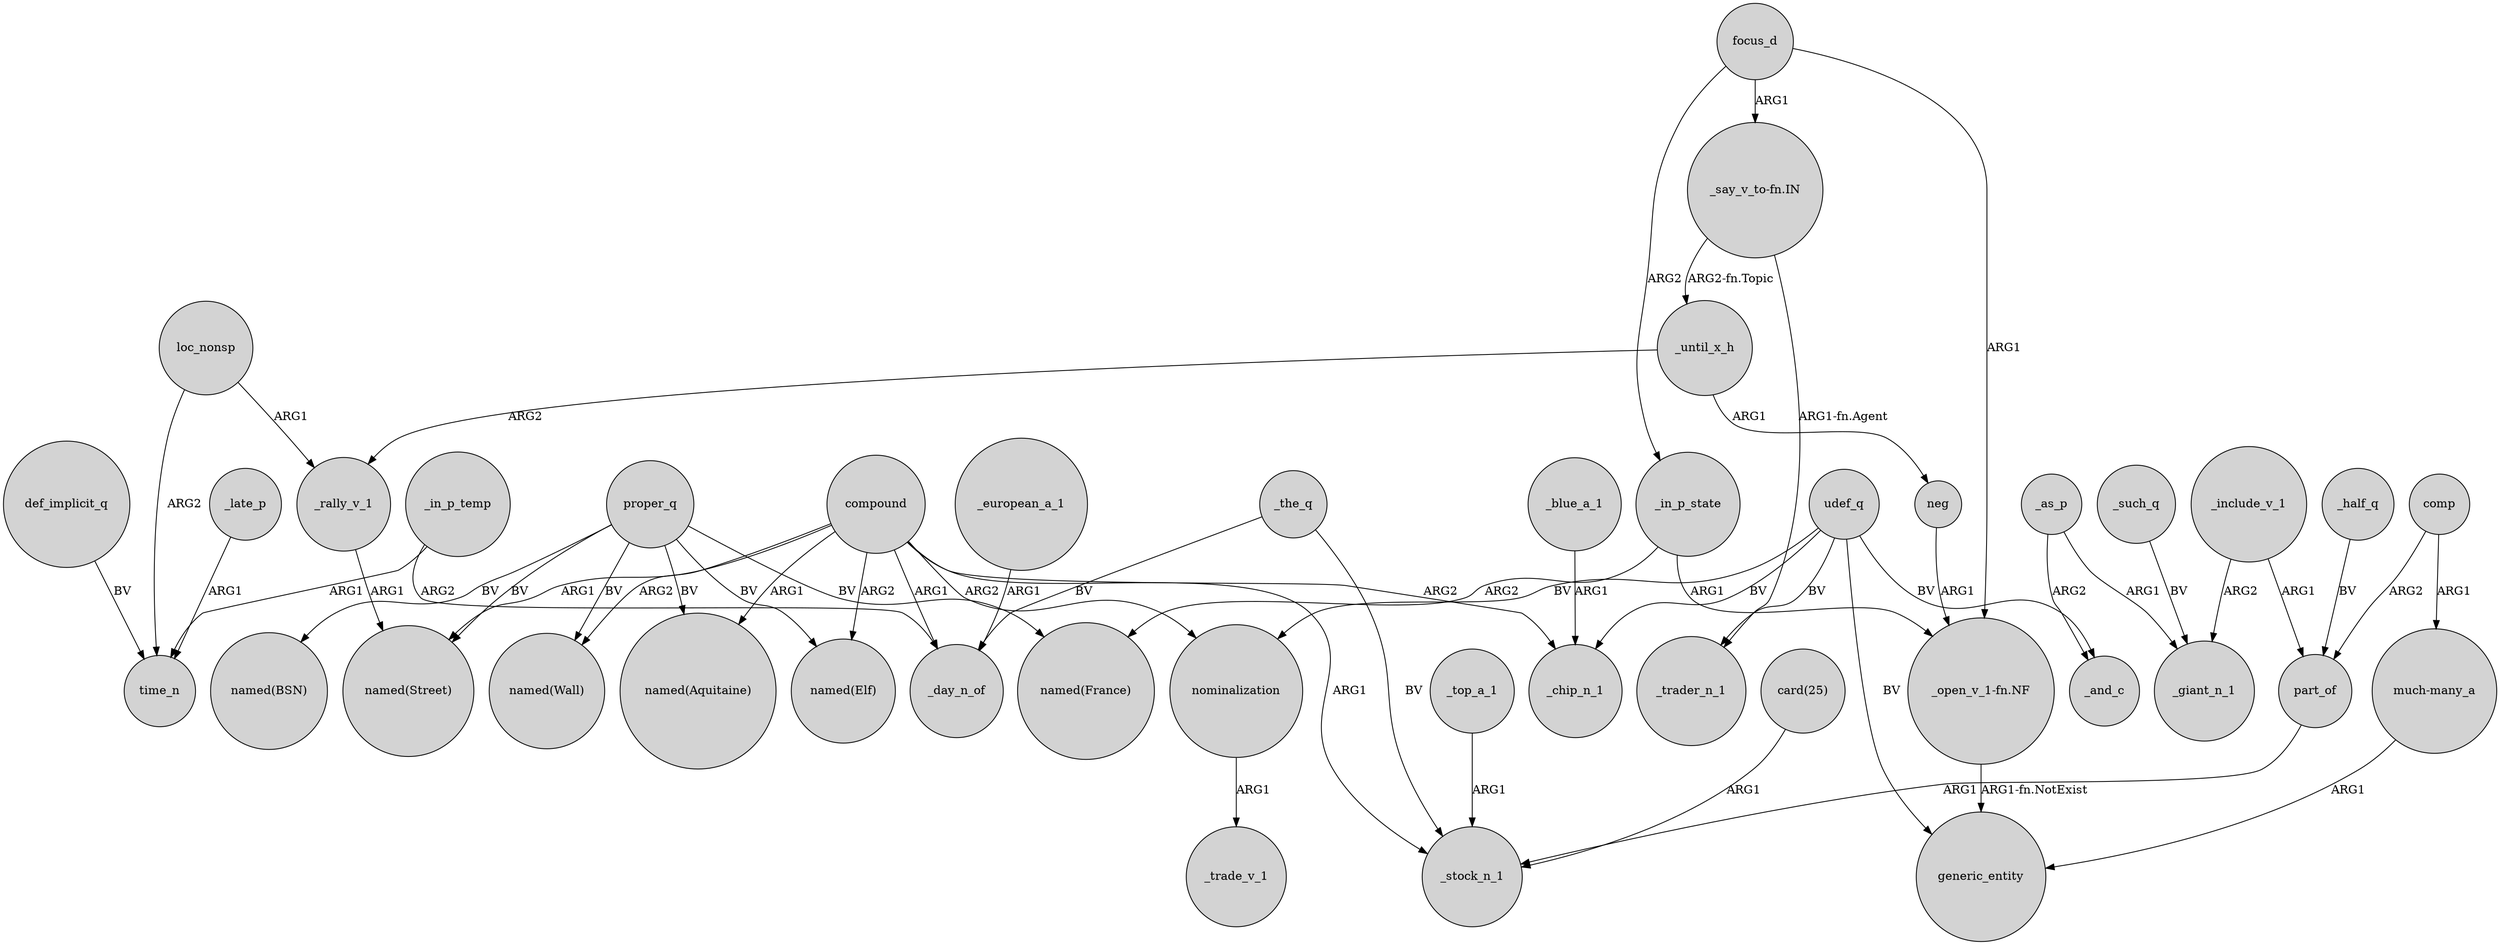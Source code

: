 digraph {
	node [shape=circle style=filled]
	_late_p -> time_n [label=ARG1]
	udef_q -> generic_entity [label=BV]
	part_of -> _stock_n_1 [label=ARG1]
	def_implicit_q -> time_n [label=BV]
	udef_q -> _trader_n_1 [label=BV]
	compound -> "named(Street)" [label=ARG1]
	"much-many_a" -> generic_entity [label=ARG1]
	_as_p -> _giant_n_1 [label=ARG1]
	proper_q -> "named(Elf)" [label=BV]
	_the_q -> _stock_n_1 [label=BV]
	_in_p_state -> "named(France)" [label=ARG2]
	comp -> part_of [label=ARG2]
	proper_q -> "named(Wall)" [label=BV]
	_rally_v_1 -> "named(Street)" [label=ARG1]
	focus_d -> _in_p_state [label=ARG2]
	proper_q -> "named(France)" [label=BV]
	_include_v_1 -> part_of [label=ARG1]
	udef_q -> _chip_n_1 [label=BV]
	_until_x_h -> neg [label=ARG1]
	compound -> "named(Elf)" [label=ARG2]
	compound -> _stock_n_1 [label=ARG1]
	compound -> nominalization [label=ARG2]
	nominalization -> _trade_v_1 [label=ARG1]
	loc_nonsp -> time_n [label=ARG2]
	_include_v_1 -> _giant_n_1 [label=ARG2]
	proper_q -> "named(Street)" [label=BV]
	compound -> _chip_n_1 [label=ARG2]
	proper_q -> "named(Aquitaine)" [label=BV]
	_the_q -> _day_n_of [label=BV]
	"card(25)" -> _stock_n_1 [label=ARG1]
	_in_p_temp -> _day_n_of [label=ARG2]
	_top_a_1 -> _stock_n_1 [label=ARG1]
	compound -> "named(Wall)" [label=ARG2]
	comp -> "much-many_a" [label=ARG1]
	_such_q -> _giant_n_1 [label=BV]
	focus_d -> "_open_v_1-fn.NF" [label=ARG1]
	neg -> "_open_v_1-fn.NF" [label=ARG1]
	_half_q -> part_of [label=BV]
	proper_q -> "named(BSN)" [label=BV]
	"_open_v_1-fn.NF" -> generic_entity [label="ARG1-fn.NotExist"]
	compound -> _day_n_of [label=ARG1]
	udef_q -> nominalization [label=BV]
	_blue_a_1 -> _chip_n_1 [label=ARG1]
	_as_p -> _and_c [label=ARG2]
	"_say_v_to-fn.IN" -> _until_x_h [label="ARG2-fn.Topic"]
	loc_nonsp -> _rally_v_1 [label=ARG1]
	_in_p_state -> "_open_v_1-fn.NF" [label=ARG1]
	_european_a_1 -> _day_n_of [label=ARG1]
	_in_p_temp -> time_n [label=ARG1]
	compound -> "named(Aquitaine)" [label=ARG1]
	udef_q -> _and_c [label=BV]
	_until_x_h -> _rally_v_1 [label=ARG2]
	focus_d -> "_say_v_to-fn.IN" [label=ARG1]
	"_say_v_to-fn.IN" -> _trader_n_1 [label="ARG1-fn.Agent"]
}
